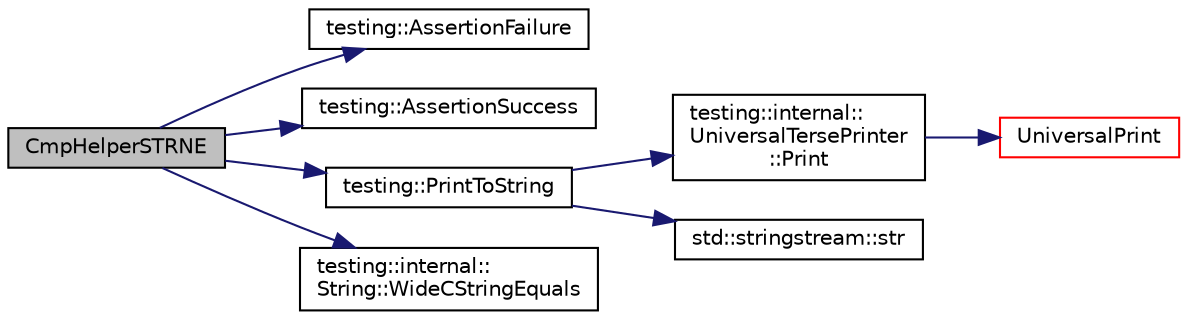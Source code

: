 digraph "CmpHelperSTRNE"
{
 // INTERACTIVE_SVG=YES
 // LATEX_PDF_SIZE
  bgcolor="transparent";
  edge [fontname="Helvetica",fontsize="10",labelfontname="Helvetica",labelfontsize="10"];
  node [fontname="Helvetica",fontsize="10",shape=record];
  rankdir="LR";
  Node1 [label="CmpHelperSTRNE",height=0.2,width=0.4,color="black", fillcolor="grey75", style="filled", fontcolor="black",tooltip=" "];
  Node1 -> Node2 [color="midnightblue",fontsize="10",style="solid",fontname="Helvetica"];
  Node2 [label="testing::AssertionFailure",height=0.2,width=0.4,color="black",URL="$d0/d75/namespacetesting_a8a25612ce946e4ffc6c9b911e7ff6a09.html#a8a25612ce946e4ffc6c9b911e7ff6a09",tooltip=" "];
  Node1 -> Node3 [color="midnightblue",fontsize="10",style="solid",fontname="Helvetica"];
  Node3 [label="testing::AssertionSuccess",height=0.2,width=0.4,color="black",URL="$d0/d75/namespacetesting_a537d27ab3cdcde6857e3cc95878f8f4a.html#a537d27ab3cdcde6857e3cc95878f8f4a",tooltip=" "];
  Node1 -> Node4 [color="midnightblue",fontsize="10",style="solid",fontname="Helvetica"];
  Node4 [label="testing::PrintToString",height=0.2,width=0.4,color="black",URL="$d0/d75/namespacetesting_aa5717bb1144edd1d262d310ba70c82ed.html#aa5717bb1144edd1d262d310ba70c82ed",tooltip=" "];
  Node4 -> Node5 [color="midnightblue",fontsize="10",style="solid",fontname="Helvetica"];
  Node5 [label="testing::internal::\lUniversalTersePrinter\l::Print",height=0.2,width=0.4,color="black",URL="$d3/dae/classtesting_1_1internal_1_1UniversalTersePrinter_ac137bd6f09f642f1cd84e6da21383ff0.html#ac137bd6f09f642f1cd84e6da21383ff0",tooltip=" "];
  Node5 -> Node6 [color="midnightblue",fontsize="10",style="solid",fontname="Helvetica"];
  Node6 [label="UniversalPrint",height=0.2,width=0.4,color="red",URL="$d0/da7/namespacetesting_1_1internal_a94192b0c2627d18cbaa1800648745c2b.html#a94192b0c2627d18cbaa1800648745c2b",tooltip=" "];
  Node4 -> Node9 [color="midnightblue",fontsize="10",style="solid",fontname="Helvetica"];
  Node9 [label="std::stringstream::str",height=0.2,width=0.4,color="black",URL="/Users/shi-rongliu/html_book_20190607/cppreference-doxygen-web.tag.xml$cpp/io/basic_stringstream/str.html#",tooltip=" "];
  Node1 -> Node10 [color="midnightblue",fontsize="10",style="solid",fontname="Helvetica"];
  Node10 [label="testing::internal::\lString::WideCStringEquals",height=0.2,width=0.4,color="black",URL="$d2/df8/classtesting_1_1internal_1_1String_a911db0cff27e6663b2ff74014c05de35.html#a911db0cff27e6663b2ff74014c05de35",tooltip=" "];
}
